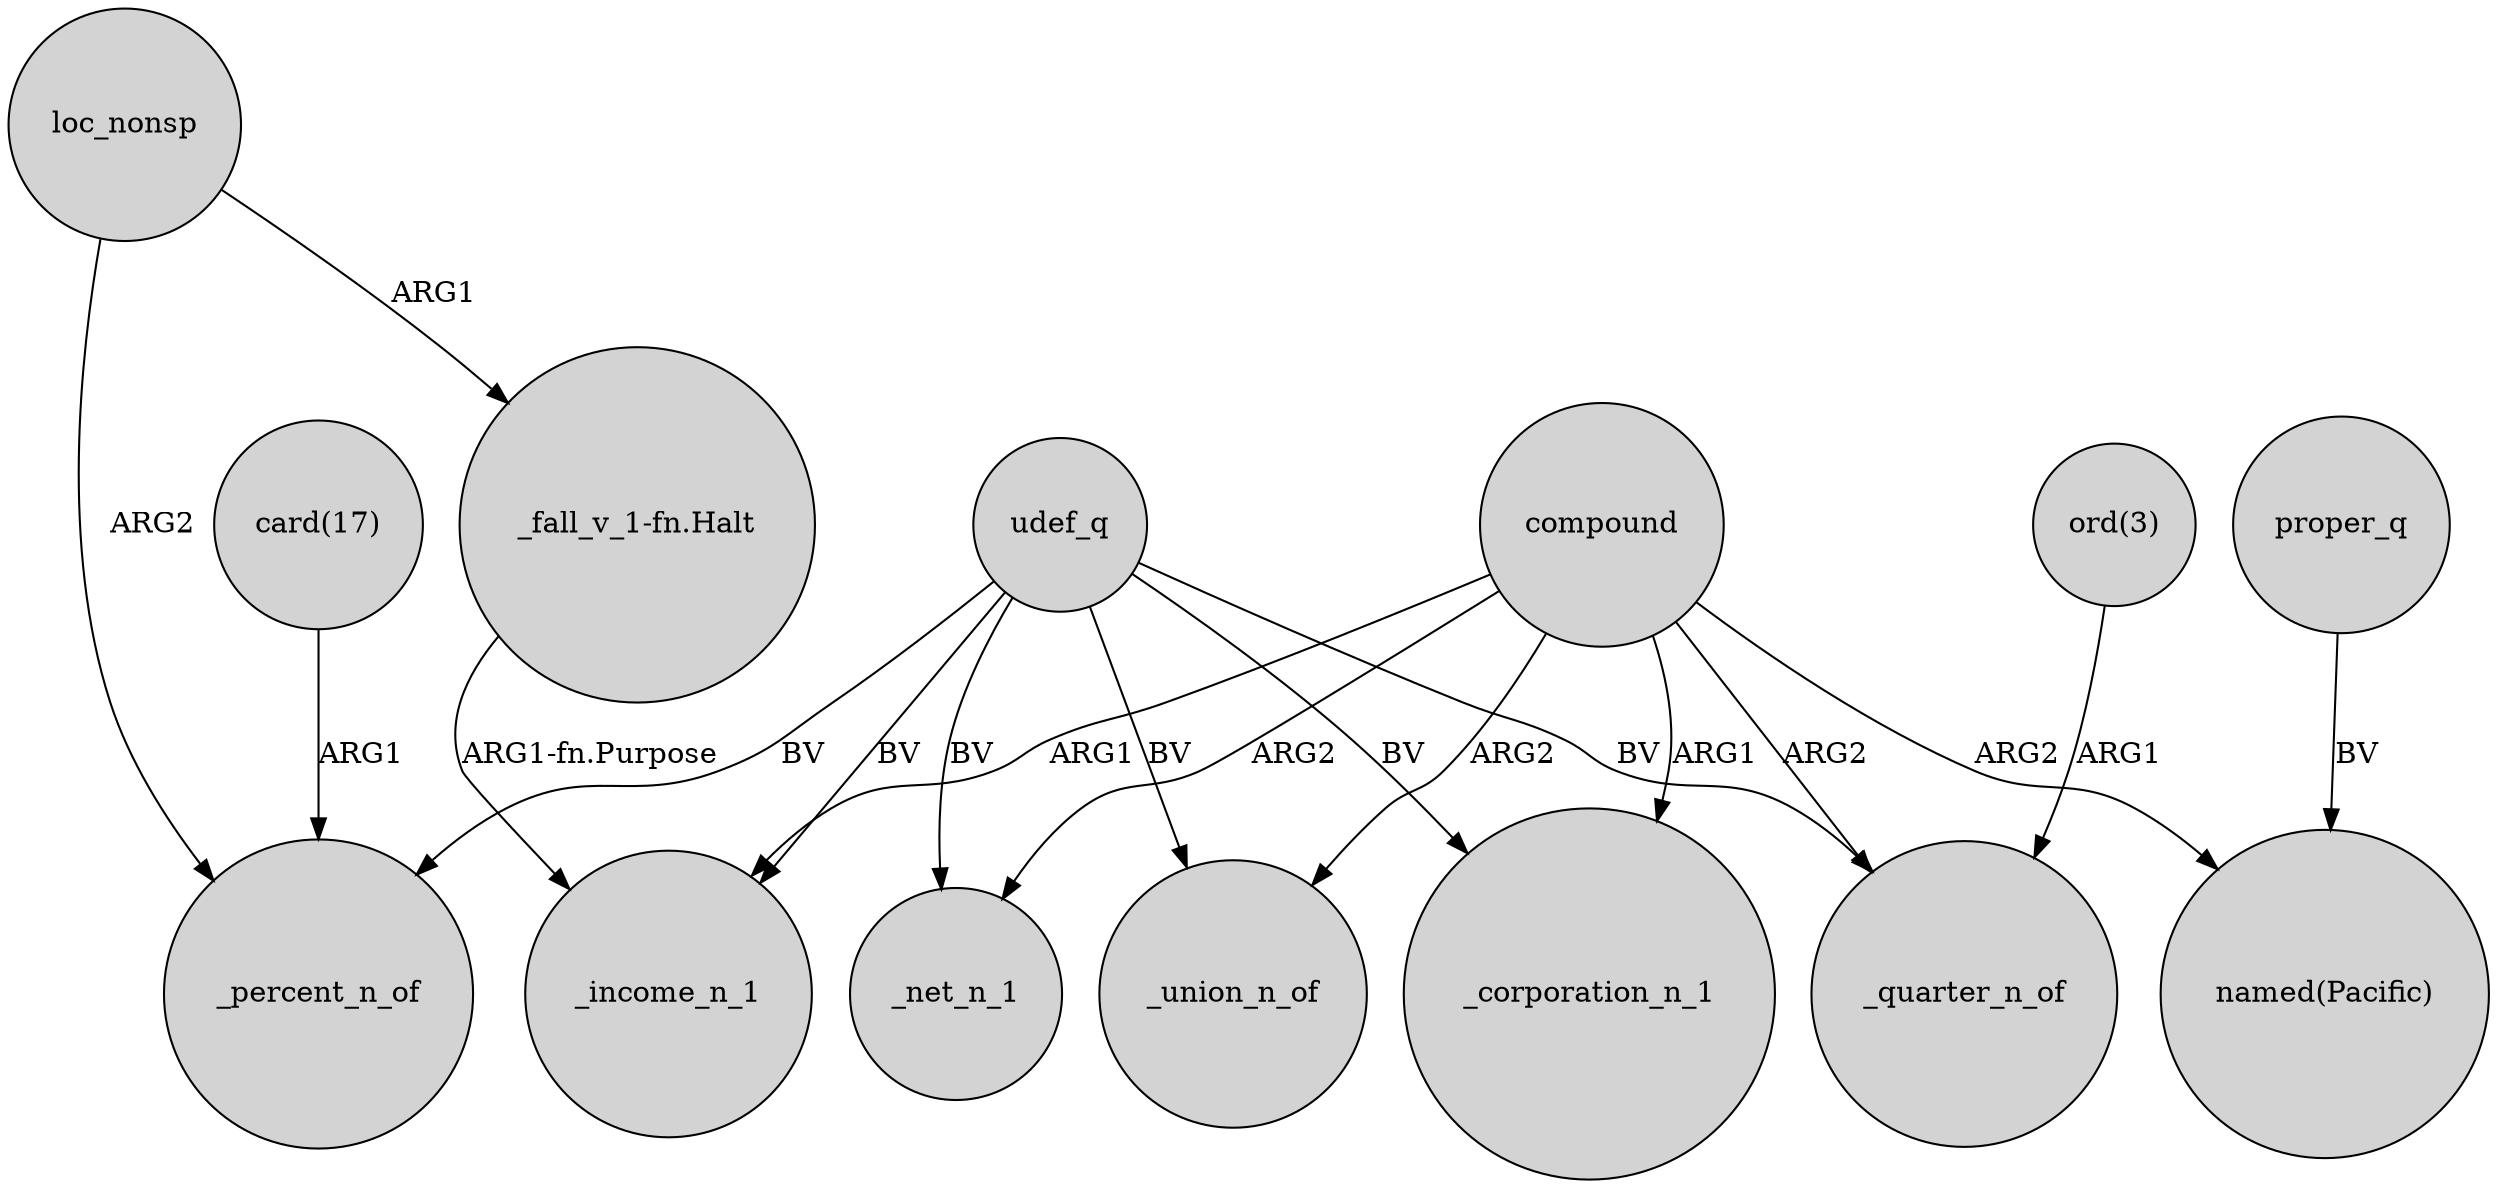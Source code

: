 digraph {
	node [shape=circle style=filled]
	compound -> _income_n_1 [label=ARG1]
	udef_q -> _corporation_n_1 [label=BV]
	udef_q -> _percent_n_of [label=BV]
	compound -> _union_n_of [label=ARG2]
	"ord(3)" -> _quarter_n_of [label=ARG1]
	udef_q -> _quarter_n_of [label=BV]
	compound -> _quarter_n_of [label=ARG2]
	"card(17)" -> _percent_n_of [label=ARG1]
	udef_q -> _net_n_1 [label=BV]
	proper_q -> "named(Pacific)" [label=BV]
	compound -> _net_n_1 [label=ARG2]
	compound -> _corporation_n_1 [label=ARG1]
	udef_q -> _union_n_of [label=BV]
	udef_q -> _income_n_1 [label=BV]
	compound -> "named(Pacific)" [label=ARG2]
	loc_nonsp -> "_fall_v_1-fn.Halt" [label=ARG1]
	"_fall_v_1-fn.Halt" -> _income_n_1 [label="ARG1-fn.Purpose"]
	loc_nonsp -> _percent_n_of [label=ARG2]
}
